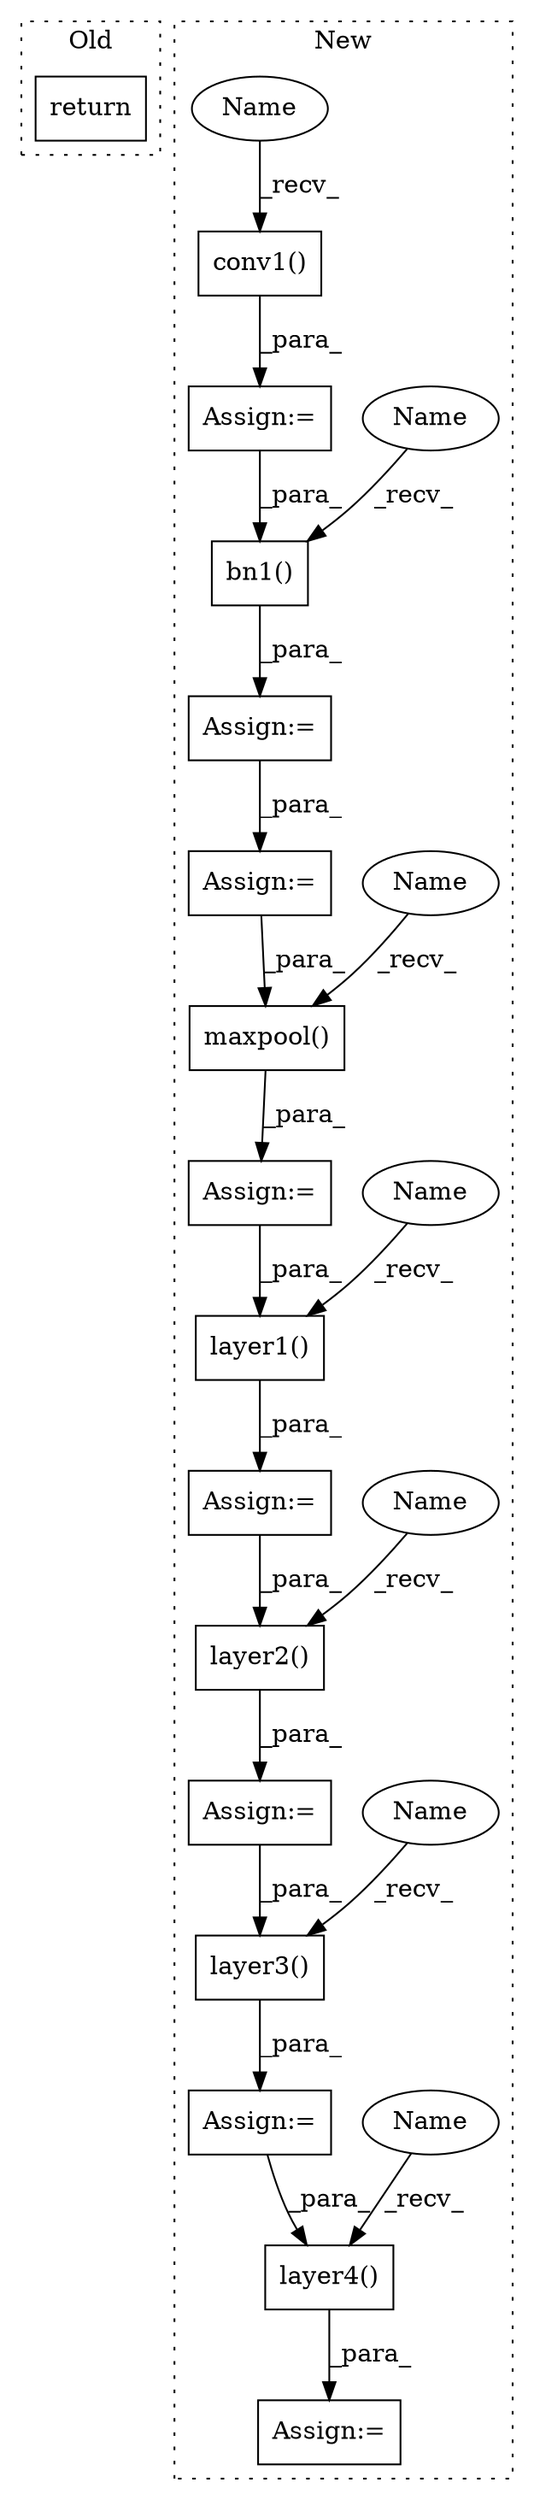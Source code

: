 digraph G {
subgraph cluster0 {
1 [label="return" a="93" s="13063" l="7" shape="box"];
label = "Old";
style="dotted";
}
subgraph cluster1 {
2 [label="bn1()" a="75" s="13108,13121" l="9,1" shape="box"];
3 [label="Assign:=" a="68" s="13234" l="3" shape="box"];
4 [label="Assign:=" a="68" s="13166" l="3" shape="box"];
5 [label="layer1()" a="75" s="13204,13220" l="12,1" shape="box"];
6 [label="maxpool()" a="75" s="13169,13186" l="13,1" shape="box"];
7 [label="Assign:=" a="68" s="13368" l="3" shape="box"];
8 [label="layer3()" a="75" s="13270,13286" l="12,1" shape="box"];
9 [label="Assign:=" a="68" s="13135" l="3" shape="box"];
10 [label="Assign:=" a="68" s="13073" l="3" shape="box"];
11 [label="Assign:=" a="68" s="13267" l="3" shape="box"];
12 [label="layer4()" a="75" s="13303,13319" l="12,1" shape="box"];
13 [label="Assign:=" a="68" s="13105" l="3" shape="box"];
14 [label="Assign:=" a="68" s="13201" l="3" shape="box"];
15 [label="layer2()" a="75" s="13237,13253" l="12,1" shape="box"];
16 [label="conv1()" a="75" s="13076,13091" l="11,1" shape="box"];
17 [label="Name" a="87" s="13237" l="4" shape="ellipse"];
18 [label="Name" a="87" s="13169" l="4" shape="ellipse"];
19 [label="Name" a="87" s="13204" l="4" shape="ellipse"];
20 [label="Name" a="87" s="13303" l="4" shape="ellipse"];
21 [label="Name" a="87" s="13270" l="4" shape="ellipse"];
22 [label="Name" a="87" s="13108" l="4" shape="ellipse"];
23 [label="Name" a="87" s="13076" l="4" shape="ellipse"];
label = "New";
style="dotted";
}
2 -> 13 [label="_para_"];
3 -> 8 [label="_para_"];
4 -> 5 [label="_para_"];
5 -> 14 [label="_para_"];
6 -> 4 [label="_para_"];
8 -> 11 [label="_para_"];
9 -> 6 [label="_para_"];
10 -> 2 [label="_para_"];
11 -> 12 [label="_para_"];
12 -> 7 [label="_para_"];
13 -> 9 [label="_para_"];
14 -> 15 [label="_para_"];
15 -> 3 [label="_para_"];
16 -> 10 [label="_para_"];
17 -> 15 [label="_recv_"];
18 -> 6 [label="_recv_"];
19 -> 5 [label="_recv_"];
20 -> 12 [label="_recv_"];
21 -> 8 [label="_recv_"];
22 -> 2 [label="_recv_"];
23 -> 16 [label="_recv_"];
}